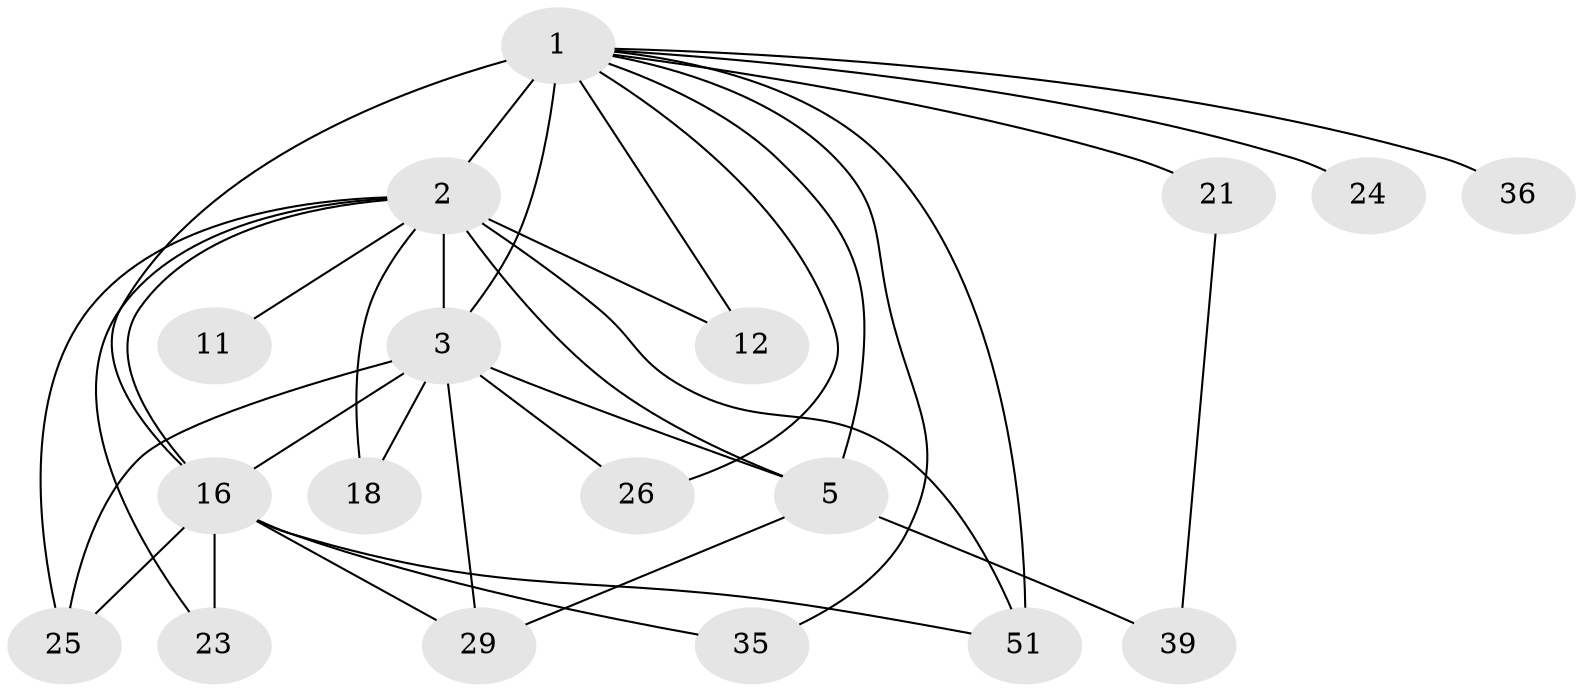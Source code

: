 // original degree distribution, {19: 0.016129032258064516, 13: 0.03225806451612903, 12: 0.016129032258064516, 15: 0.03225806451612903, 16: 0.016129032258064516, 20: 0.04838709677419355, 2: 0.5161290322580645, 3: 0.24193548387096775, 4: 0.04838709677419355, 6: 0.016129032258064516, 8: 0.016129032258064516}
// Generated by graph-tools (version 1.1) at 2025/17/03/04/25 18:17:14]
// undirected, 18 vertices, 34 edges
graph export_dot {
graph [start="1"]
  node [color=gray90,style=filled];
  1 [super="+8+30+6+47"];
  2 [super="+22+9+59+10"];
  3 [super="+38+4+50"];
  5 [super="+27"];
  11;
  12 [super="+48"];
  16 [super="+20+41"];
  18;
  21 [super="+31"];
  23;
  24;
  25;
  26;
  29 [super="+49"];
  35;
  36;
  39;
  51 [super="+54"];
  1 -- 2 [weight=21];
  1 -- 3 [weight=12];
  1 -- 5 [weight=10];
  1 -- 24 [weight=2];
  1 -- 21 [weight=3];
  1 -- 35;
  1 -- 36;
  1 -- 12;
  1 -- 16;
  1 -- 51;
  1 -- 26;
  2 -- 3 [weight=8];
  2 -- 5 [weight=4];
  2 -- 25;
  2 -- 11;
  2 -- 12 [weight=2];
  2 -- 16 [weight=3];
  2 -- 18;
  2 -- 51;
  2 -- 23;
  3 -- 5 [weight=2];
  3 -- 18;
  3 -- 29 [weight=2];
  3 -- 16;
  3 -- 25;
  3 -- 26;
  5 -- 39;
  5 -- 29;
  16 -- 35;
  16 -- 51;
  16 -- 23;
  16 -- 25;
  16 -- 29;
  21 -- 39;
}
